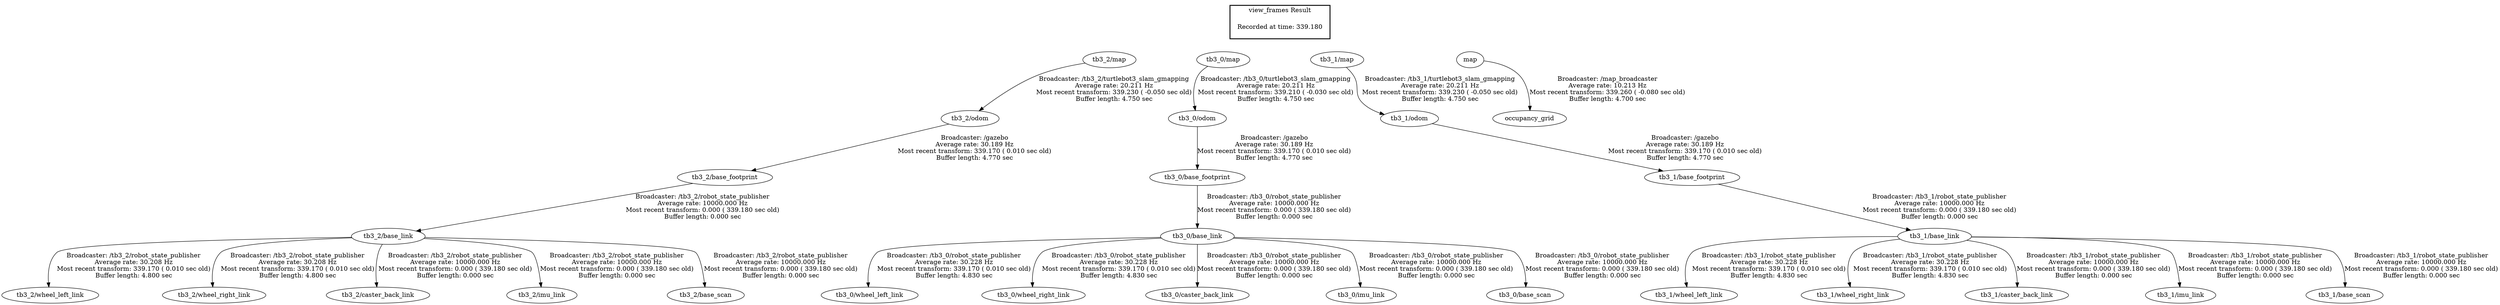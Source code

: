 digraph G {
"tb3_0/base_link" -> "tb3_0/wheel_left_link"[label="Broadcaster: /tb3_0/robot_state_publisher\nAverage rate: 30.228 Hz\nMost recent transform: 339.170 ( 0.010 sec old)\nBuffer length: 4.830 sec\n"];
"tb3_0/base_footprint" -> "tb3_0/base_link"[label="Broadcaster: /tb3_0/robot_state_publisher\nAverage rate: 10000.000 Hz\nMost recent transform: 0.000 ( 339.180 sec old)\nBuffer length: 0.000 sec\n"];
"tb3_0/base_link" -> "tb3_0/wheel_right_link"[label="Broadcaster: /tb3_0/robot_state_publisher\nAverage rate: 30.228 Hz\nMost recent transform: 339.170 ( 0.010 sec old)\nBuffer length: 4.830 sec\n"];
"tb3_1/base_link" -> "tb3_1/wheel_left_link"[label="Broadcaster: /tb3_1/robot_state_publisher\nAverage rate: 30.228 Hz\nMost recent transform: 339.170 ( 0.010 sec old)\nBuffer length: 4.830 sec\n"];
"tb3_1/base_footprint" -> "tb3_1/base_link"[label="Broadcaster: /tb3_1/robot_state_publisher\nAverage rate: 10000.000 Hz\nMost recent transform: 0.000 ( 339.180 sec old)\nBuffer length: 0.000 sec\n"];
"tb3_1/base_link" -> "tb3_1/wheel_right_link"[label="Broadcaster: /tb3_1/robot_state_publisher\nAverage rate: 30.228 Hz\nMost recent transform: 339.170 ( 0.010 sec old)\nBuffer length: 4.830 sec\n"];
"tb3_2/base_link" -> "tb3_2/wheel_left_link"[label="Broadcaster: /tb3_2/robot_state_publisher\nAverage rate: 30.208 Hz\nMost recent transform: 339.170 ( 0.010 sec old)\nBuffer length: 4.800 sec\n"];
"tb3_2/base_footprint" -> "tb3_2/base_link"[label="Broadcaster: /tb3_2/robot_state_publisher\nAverage rate: 10000.000 Hz\nMost recent transform: 0.000 ( 339.180 sec old)\nBuffer length: 0.000 sec\n"];
"tb3_2/base_link" -> "tb3_2/wheel_right_link"[label="Broadcaster: /tb3_2/robot_state_publisher\nAverage rate: 30.208 Hz\nMost recent transform: 339.170 ( 0.010 sec old)\nBuffer length: 4.800 sec\n"];
"tb3_0/odom" -> "tb3_0/base_footprint"[label="Broadcaster: /gazebo\nAverage rate: 30.189 Hz\nMost recent transform: 339.170 ( 0.010 sec old)\nBuffer length: 4.770 sec\n"];
"tb3_0/base_link" -> "tb3_0/caster_back_link"[label="Broadcaster: /tb3_0/robot_state_publisher\nAverage rate: 10000.000 Hz\nMost recent transform: 0.000 ( 339.180 sec old)\nBuffer length: 0.000 sec\n"];
"tb3_0/base_link" -> "tb3_0/imu_link"[label="Broadcaster: /tb3_0/robot_state_publisher\nAverage rate: 10000.000 Hz\nMost recent transform: 0.000 ( 339.180 sec old)\nBuffer length: 0.000 sec\n"];
"tb3_0/base_link" -> "tb3_0/base_scan"[label="Broadcaster: /tb3_0/robot_state_publisher\nAverage rate: 10000.000 Hz\nMost recent transform: 0.000 ( 339.180 sec old)\nBuffer length: 0.000 sec\n"];
"tb3_1/odom" -> "tb3_1/base_footprint"[label="Broadcaster: /gazebo\nAverage rate: 30.189 Hz\nMost recent transform: 339.170 ( 0.010 sec old)\nBuffer length: 4.770 sec\n"];
"tb3_1/base_link" -> "tb3_1/caster_back_link"[label="Broadcaster: /tb3_1/robot_state_publisher\nAverage rate: 10000.000 Hz\nMost recent transform: 0.000 ( 339.180 sec old)\nBuffer length: 0.000 sec\n"];
"tb3_1/base_link" -> "tb3_1/imu_link"[label="Broadcaster: /tb3_1/robot_state_publisher\nAverage rate: 10000.000 Hz\nMost recent transform: 0.000 ( 339.180 sec old)\nBuffer length: 0.000 sec\n"];
"tb3_1/base_link" -> "tb3_1/base_scan"[label="Broadcaster: /tb3_1/robot_state_publisher\nAverage rate: 10000.000 Hz\nMost recent transform: 0.000 ( 339.180 sec old)\nBuffer length: 0.000 sec\n"];
"tb3_2/odom" -> "tb3_2/base_footprint"[label="Broadcaster: /gazebo\nAverage rate: 30.189 Hz\nMost recent transform: 339.170 ( 0.010 sec old)\nBuffer length: 4.770 sec\n"];
"tb3_2/base_link" -> "tb3_2/caster_back_link"[label="Broadcaster: /tb3_2/robot_state_publisher\nAverage rate: 10000.000 Hz\nMost recent transform: 0.000 ( 339.180 sec old)\nBuffer length: 0.000 sec\n"];
"tb3_2/base_link" -> "tb3_2/imu_link"[label="Broadcaster: /tb3_2/robot_state_publisher\nAverage rate: 10000.000 Hz\nMost recent transform: 0.000 ( 339.180 sec old)\nBuffer length: 0.000 sec\n"];
"tb3_2/base_link" -> "tb3_2/base_scan"[label="Broadcaster: /tb3_2/robot_state_publisher\nAverage rate: 10000.000 Hz\nMost recent transform: 0.000 ( 339.180 sec old)\nBuffer length: 0.000 sec\n"];
"tb3_2/map" -> "tb3_2/odom"[label="Broadcaster: /tb3_2/turtlebot3_slam_gmapping\nAverage rate: 20.211 Hz\nMost recent transform: 339.230 ( -0.050 sec old)\nBuffer length: 4.750 sec\n"];
"tb3_0/map" -> "tb3_0/odom"[label="Broadcaster: /tb3_0/turtlebot3_slam_gmapping\nAverage rate: 20.211 Hz\nMost recent transform: 339.210 ( -0.030 sec old)\nBuffer length: 4.750 sec\n"];
"tb3_1/map" -> "tb3_1/odom"[label="Broadcaster: /tb3_1/turtlebot3_slam_gmapping\nAverage rate: 20.211 Hz\nMost recent transform: 339.230 ( -0.050 sec old)\nBuffer length: 4.750 sec\n"];
"map" -> "occupancy_grid"[label="Broadcaster: /map_broadcaster\nAverage rate: 10.213 Hz\nMost recent transform: 339.260 ( -0.080 sec old)\nBuffer length: 4.700 sec\n"];
edge [style=invis];
 subgraph cluster_legend { style=bold; color=black; label ="view_frames Result";
"Recorded at time: 339.180"[ shape=plaintext ] ;
 }->"tb3_0/map";
edge [style=invis];
 subgraph cluster_legend { style=bold; color=black; label ="view_frames Result";
"Recorded at time: 339.180"[ shape=plaintext ] ;
 }->"tb3_2/map";
edge [style=invis];
 subgraph cluster_legend { style=bold; color=black; label ="view_frames Result";
"Recorded at time: 339.180"[ shape=plaintext ] ;
 }->"tb3_1/map";
edge [style=invis];
 subgraph cluster_legend { style=bold; color=black; label ="view_frames Result";
"Recorded at time: 339.180"[ shape=plaintext ] ;
 }->"map";
}